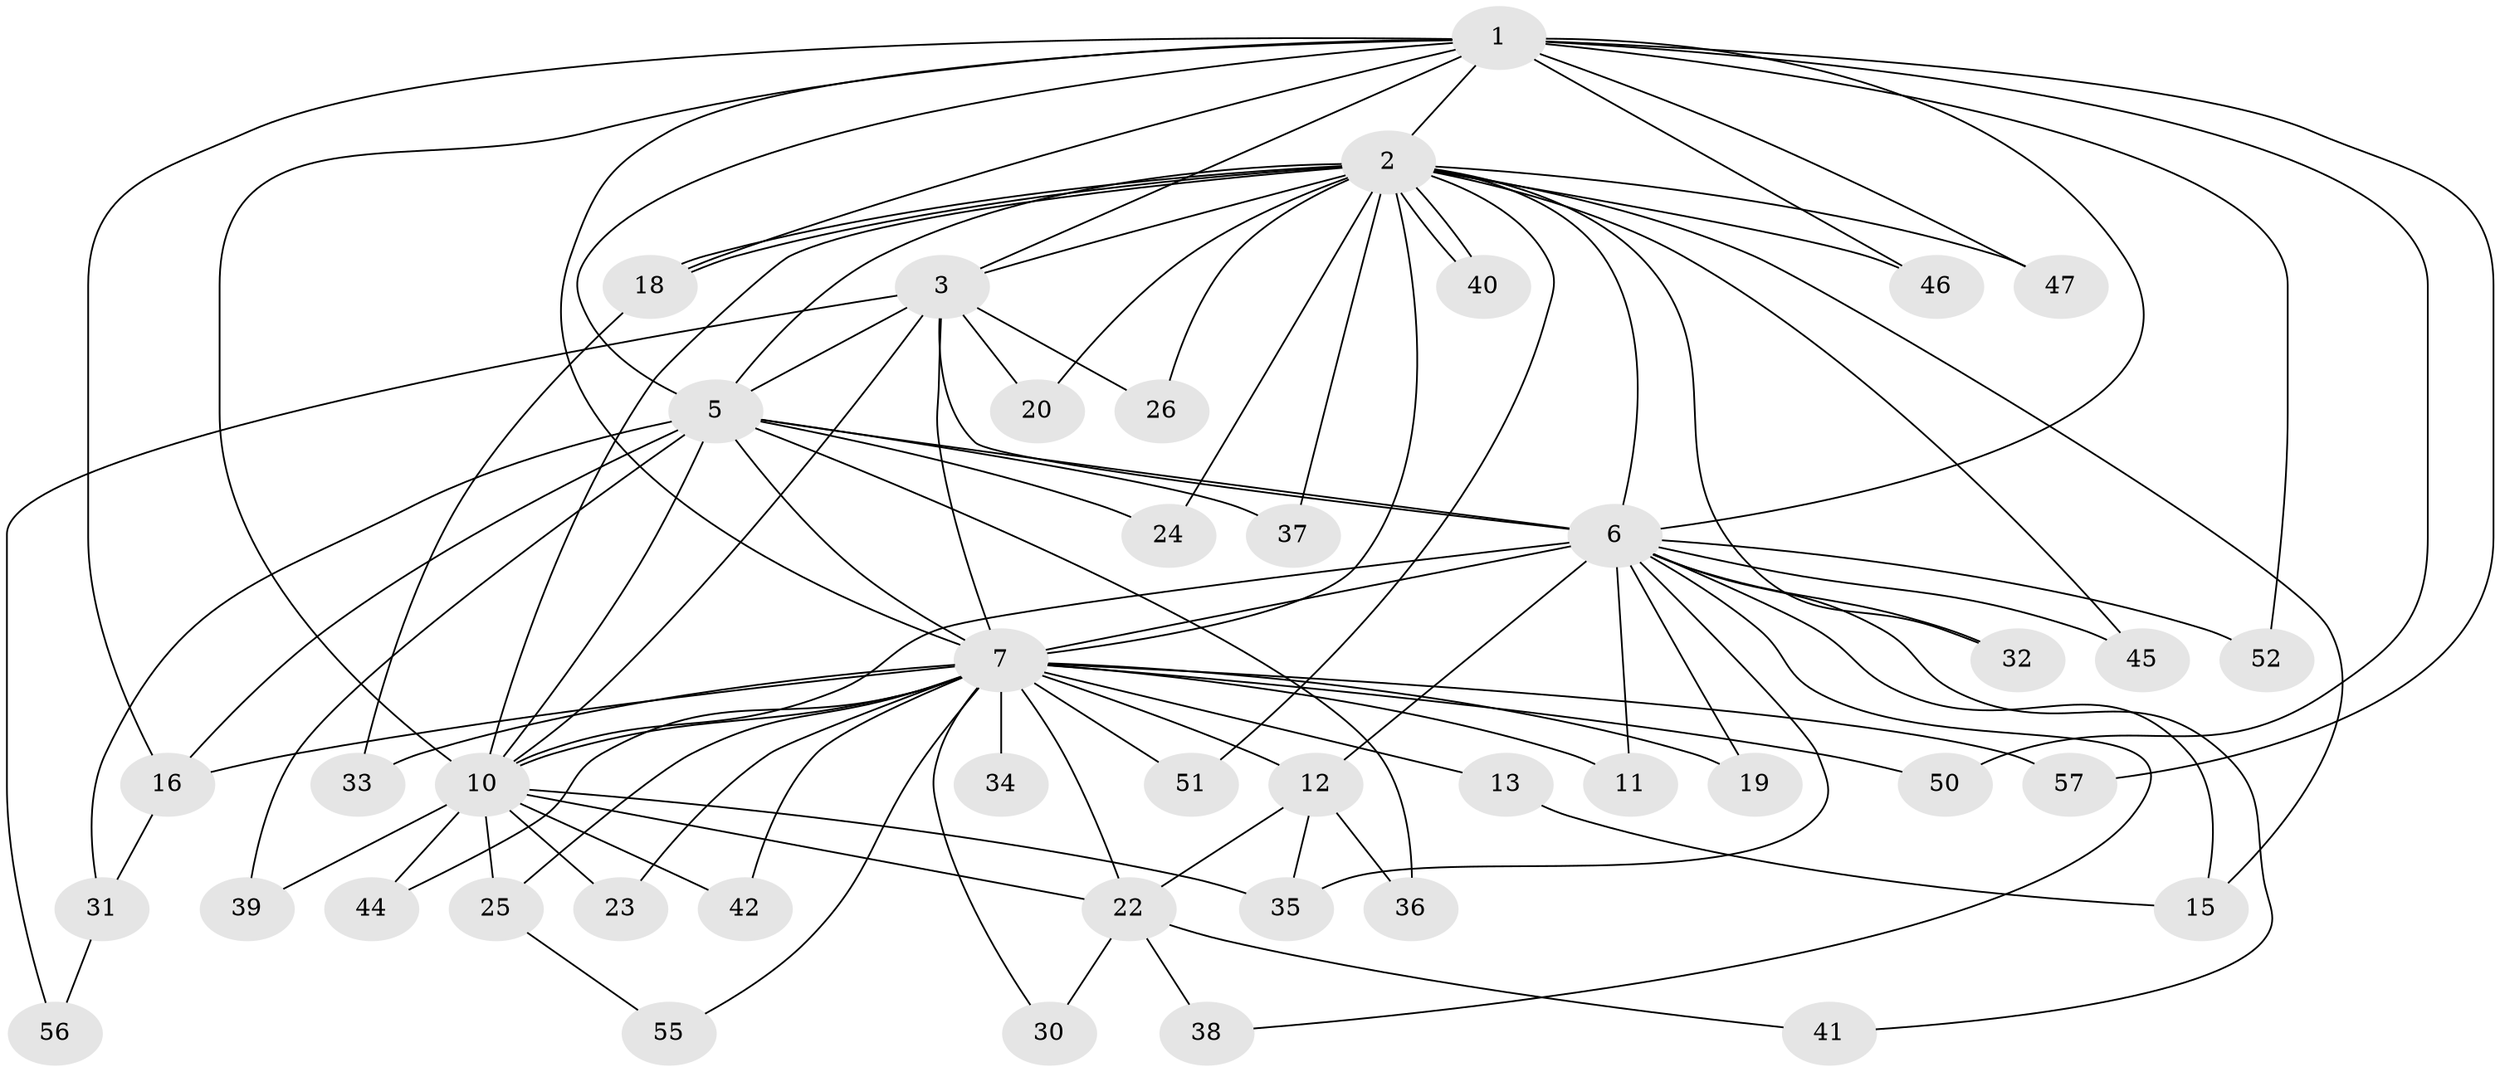 // Generated by graph-tools (version 1.1) at 2025/51/02/27/25 19:51:52]
// undirected, 43 vertices, 96 edges
graph export_dot {
graph [start="1"]
  node [color=gray90,style=filled];
  1 [super="+14"];
  2 [super="+4"];
  3 [super="+28"];
  5 [super="+17"];
  6 [super="+8"];
  7 [super="+9"];
  10 [super="+21"];
  11;
  12 [super="+53"];
  13 [super="+27"];
  15 [super="+48"];
  16 [super="+49"];
  18 [super="+29"];
  19;
  20;
  22 [super="+43"];
  23;
  24;
  25;
  26;
  30;
  31;
  32;
  33;
  34;
  35;
  36;
  37;
  38;
  39;
  40;
  41;
  42;
  44;
  45;
  46;
  47;
  50 [super="+54"];
  51;
  52;
  55;
  56;
  57;
  1 -- 2 [weight=2];
  1 -- 3;
  1 -- 5;
  1 -- 6 [weight=3];
  1 -- 7 [weight=2];
  1 -- 10;
  1 -- 46;
  1 -- 47;
  1 -- 50 [weight=2];
  1 -- 52;
  1 -- 57;
  1 -- 16;
  1 -- 18;
  2 -- 3 [weight=2];
  2 -- 5 [weight=2];
  2 -- 6 [weight=4];
  2 -- 7 [weight=4];
  2 -- 10 [weight=2];
  2 -- 15;
  2 -- 18;
  2 -- 18;
  2 -- 20;
  2 -- 26;
  2 -- 32;
  2 -- 37;
  2 -- 40;
  2 -- 40;
  2 -- 45;
  2 -- 47;
  2 -- 46;
  2 -- 51;
  2 -- 24;
  3 -- 5;
  3 -- 6 [weight=2];
  3 -- 7 [weight=2];
  3 -- 10 [weight=2];
  3 -- 20;
  3 -- 26;
  3 -- 56;
  5 -- 6 [weight=3];
  5 -- 7 [weight=2];
  5 -- 10;
  5 -- 16;
  5 -- 24;
  5 -- 31;
  5 -- 36;
  5 -- 37;
  5 -- 39;
  6 -- 7 [weight=4];
  6 -- 10 [weight=2];
  6 -- 11;
  6 -- 12;
  6 -- 32;
  6 -- 35;
  6 -- 38;
  6 -- 41;
  6 -- 45;
  6 -- 52;
  6 -- 15;
  6 -- 19;
  7 -- 10 [weight=3];
  7 -- 12;
  7 -- 13 [weight=3];
  7 -- 16;
  7 -- 22;
  7 -- 23;
  7 -- 25;
  7 -- 30;
  7 -- 33;
  7 -- 34 [weight=2];
  7 -- 42;
  7 -- 44;
  7 -- 50;
  7 -- 51;
  7 -- 57;
  7 -- 11;
  7 -- 19;
  7 -- 55;
  10 -- 22;
  10 -- 23;
  10 -- 25;
  10 -- 35;
  10 -- 39;
  10 -- 42;
  10 -- 44;
  12 -- 36;
  12 -- 22;
  12 -- 35;
  13 -- 15;
  16 -- 31;
  18 -- 33;
  22 -- 30;
  22 -- 38;
  22 -- 41;
  25 -- 55;
  31 -- 56;
}
